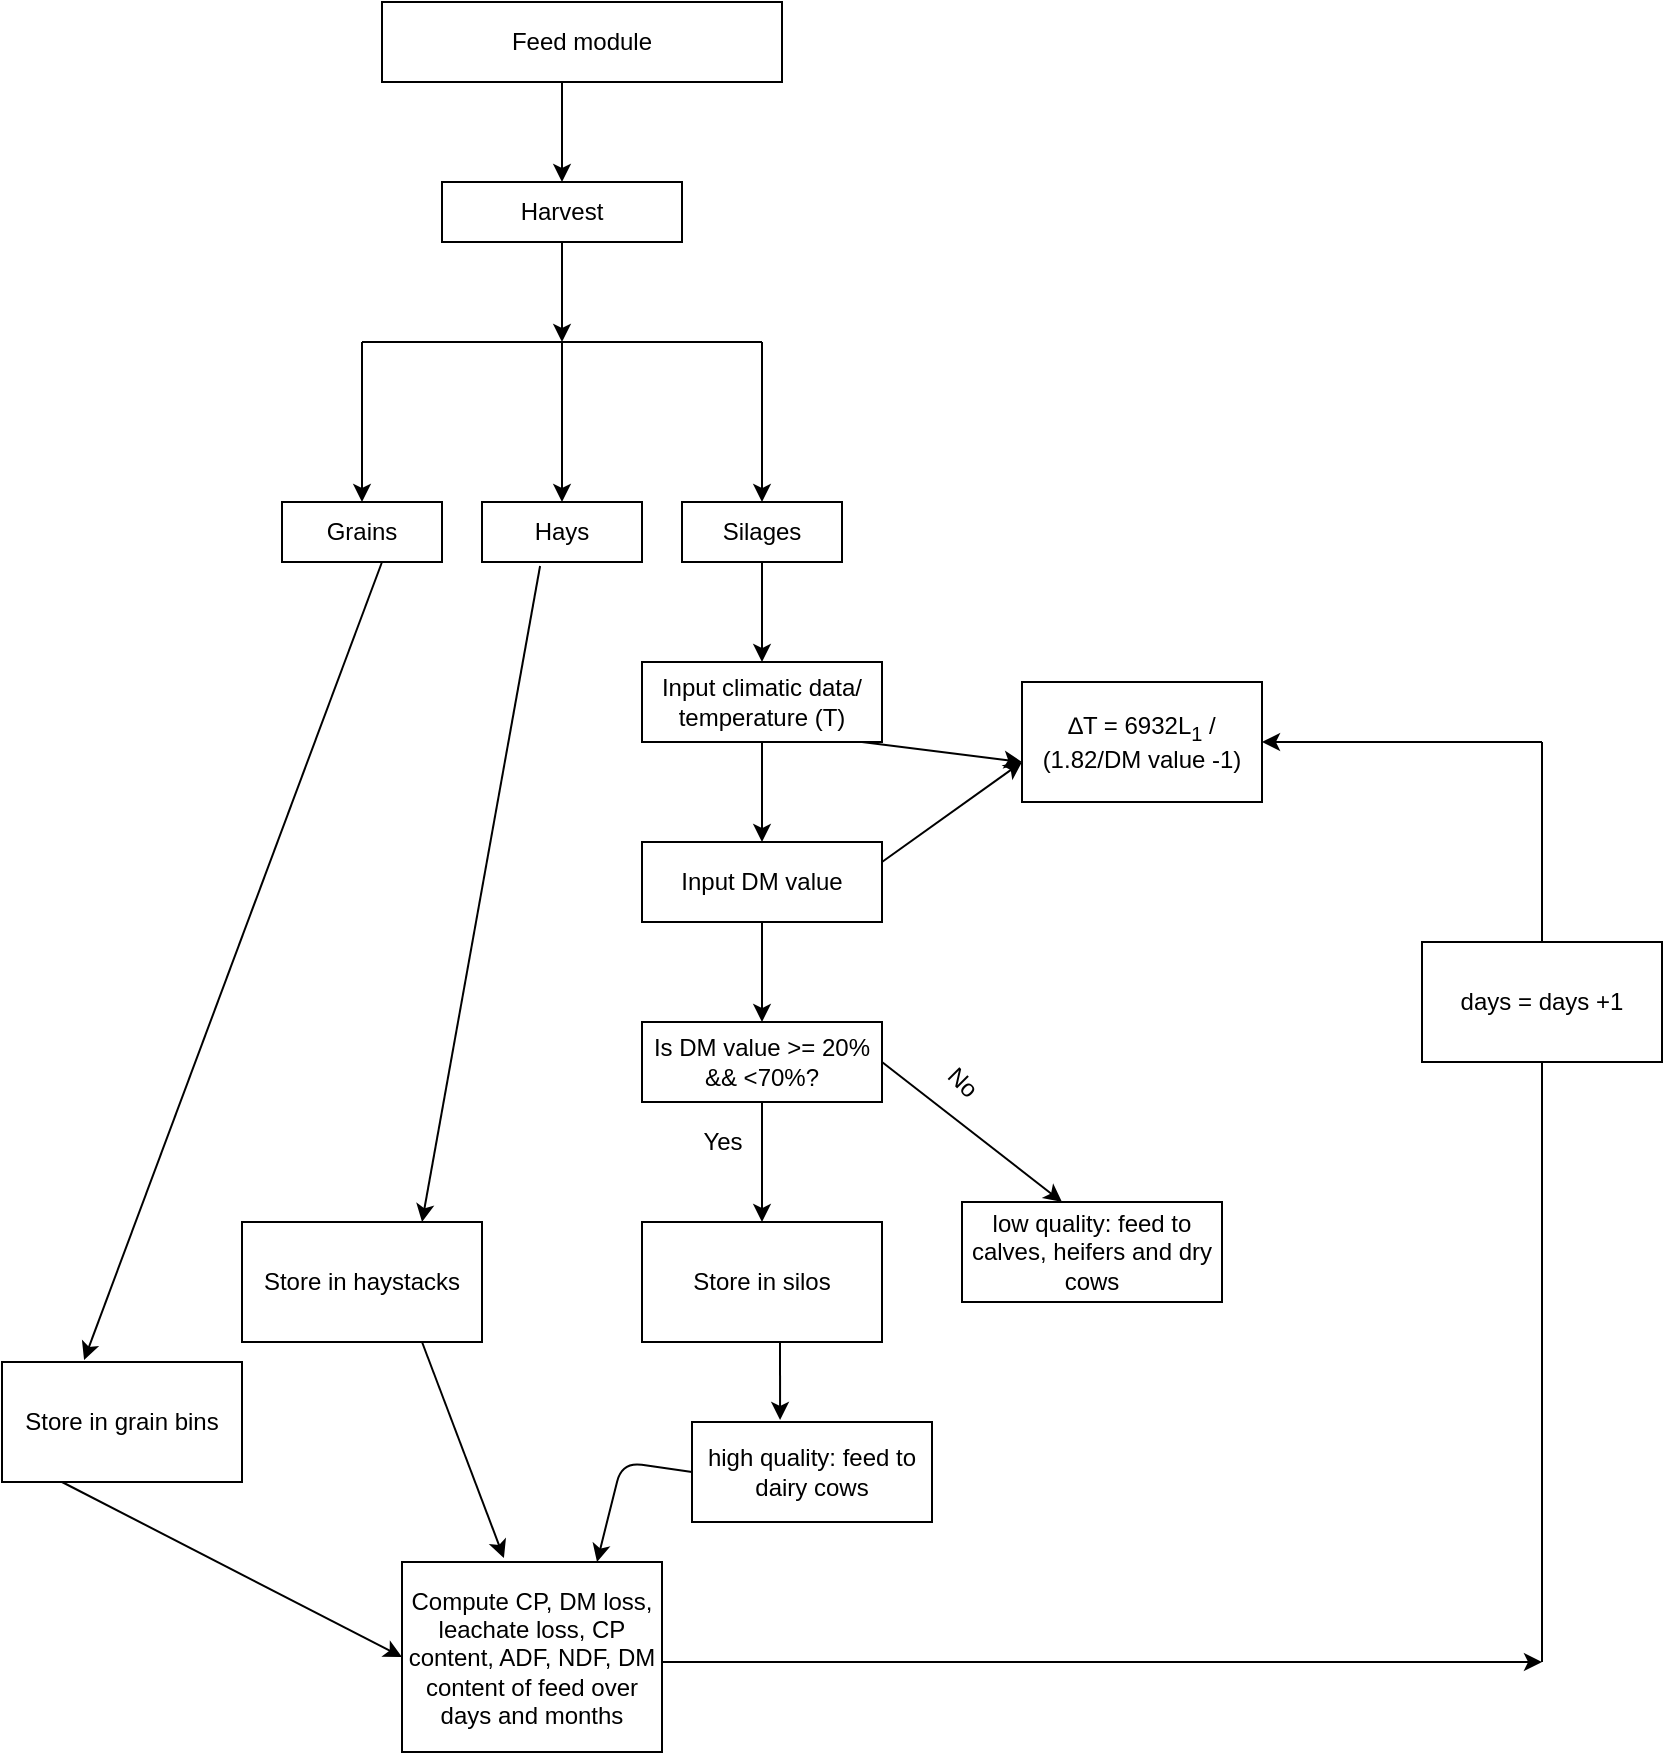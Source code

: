 <mxfile version="14.7.6" type="github">
  <diagram id="DUUOf399uBdJKGY2ofoX" name="Page-1">
    <mxGraphModel dx="782" dy="432" grid="1" gridSize="10" guides="1" tooltips="1" connect="1" arrows="1" fold="1" page="1" pageScale="1" pageWidth="850" pageHeight="1100" math="0" shadow="0">
      <root>
        <mxCell id="0" />
        <mxCell id="1" parent="0" />
        <mxCell id="M2hDqggpuAr9q3mNzkYl-1" value="Feed module" style="rounded=0;whiteSpace=wrap;html=1;" vertex="1" parent="1">
          <mxGeometry x="240" y="30" width="200" height="40" as="geometry" />
        </mxCell>
        <mxCell id="M2hDqggpuAr9q3mNzkYl-5" value="" style="endArrow=classic;html=1;" edge="1" parent="1">
          <mxGeometry width="50" height="50" relative="1" as="geometry">
            <mxPoint x="430" y="200" as="sourcePoint" />
            <mxPoint x="430" y="280" as="targetPoint" />
          </mxGeometry>
        </mxCell>
        <mxCell id="M2hDqggpuAr9q3mNzkYl-9" value="Hays" style="rounded=0;whiteSpace=wrap;html=1;" vertex="1" parent="1">
          <mxGeometry x="290" y="280" width="80" height="30" as="geometry" />
        </mxCell>
        <mxCell id="M2hDqggpuAr9q3mNzkYl-10" value="Silages" style="rounded=0;whiteSpace=wrap;html=1;" vertex="1" parent="1">
          <mxGeometry x="390" y="280" width="80" height="30" as="geometry" />
        </mxCell>
        <mxCell id="M2hDqggpuAr9q3mNzkYl-12" value="Harvest" style="rounded=0;whiteSpace=wrap;html=1;" vertex="1" parent="1">
          <mxGeometry x="270" y="120" width="120" height="30" as="geometry" />
        </mxCell>
        <mxCell id="M2hDqggpuAr9q3mNzkYl-14" value="" style="endArrow=classic;html=1;" edge="1" parent="1">
          <mxGeometry width="50" height="50" relative="1" as="geometry">
            <mxPoint x="330" y="70" as="sourcePoint" />
            <mxPoint x="330" y="120" as="targetPoint" />
          </mxGeometry>
        </mxCell>
        <mxCell id="M2hDqggpuAr9q3mNzkYl-15" value="" style="endArrow=classic;html=1;exitX=0.5;exitY=1;exitDx=0;exitDy=0;" edge="1" parent="1" source="M2hDqggpuAr9q3mNzkYl-12">
          <mxGeometry width="50" height="50" relative="1" as="geometry">
            <mxPoint x="250" y="250" as="sourcePoint" />
            <mxPoint x="330" y="200" as="targetPoint" />
          </mxGeometry>
        </mxCell>
        <mxCell id="M2hDqggpuAr9q3mNzkYl-17" value="" style="endArrow=none;html=1;" edge="1" parent="1">
          <mxGeometry width="50" height="50" relative="1" as="geometry">
            <mxPoint x="230" y="200" as="sourcePoint" />
            <mxPoint x="430" y="200" as="targetPoint" />
          </mxGeometry>
        </mxCell>
        <mxCell id="M2hDqggpuAr9q3mNzkYl-18" value="" style="endArrow=classic;html=1;" edge="1" parent="1">
          <mxGeometry width="50" height="50" relative="1" as="geometry">
            <mxPoint x="330" y="200" as="sourcePoint" />
            <mxPoint x="330" y="280" as="targetPoint" />
          </mxGeometry>
        </mxCell>
        <mxCell id="M2hDqggpuAr9q3mNzkYl-19" value="" style="endArrow=classic;html=1;" edge="1" parent="1">
          <mxGeometry width="50" height="50" relative="1" as="geometry">
            <mxPoint x="230" y="200" as="sourcePoint" />
            <mxPoint x="230" y="280" as="targetPoint" />
          </mxGeometry>
        </mxCell>
        <mxCell id="M2hDqggpuAr9q3mNzkYl-20" value="Grains" style="rounded=0;whiteSpace=wrap;html=1;" vertex="1" parent="1">
          <mxGeometry x="190" y="280" width="80" height="30" as="geometry" />
        </mxCell>
        <mxCell id="M2hDqggpuAr9q3mNzkYl-21" value="" style="endArrow=classic;html=1;exitX=0.5;exitY=1;exitDx=0;exitDy=0;" edge="1" parent="1" source="M2hDqggpuAr9q3mNzkYl-10">
          <mxGeometry width="50" height="50" relative="1" as="geometry">
            <mxPoint x="230" y="470" as="sourcePoint" />
            <mxPoint x="430" y="360" as="targetPoint" />
          </mxGeometry>
        </mxCell>
        <mxCell id="M2hDqggpuAr9q3mNzkYl-22" value="Input climatic data/ temperature (T)" style="rounded=0;whiteSpace=wrap;html=1;" vertex="1" parent="1">
          <mxGeometry x="370" y="360" width="120" height="40" as="geometry" />
        </mxCell>
        <mxCell id="M2hDqggpuAr9q3mNzkYl-23" value="" style="endArrow=classic;html=1;exitX=0.5;exitY=1;exitDx=0;exitDy=0;" edge="1" parent="1" source="M2hDqggpuAr9q3mNzkYl-22">
          <mxGeometry width="50" height="50" relative="1" as="geometry">
            <mxPoint x="400" y="520" as="sourcePoint" />
            <mxPoint x="430" y="450" as="targetPoint" />
          </mxGeometry>
        </mxCell>
        <mxCell id="M2hDqggpuAr9q3mNzkYl-26" value="Input DM value" style="rounded=0;whiteSpace=wrap;html=1;" vertex="1" parent="1">
          <mxGeometry x="370" y="450" width="120" height="40" as="geometry" />
        </mxCell>
        <mxCell id="M2hDqggpuAr9q3mNzkYl-27" value="" style="endArrow=classic;html=1;exitX=0.5;exitY=1;exitDx=0;exitDy=0;" edge="1" parent="1">
          <mxGeometry width="50" height="50" relative="1" as="geometry">
            <mxPoint x="430" y="490" as="sourcePoint" />
            <mxPoint x="430" y="540" as="targetPoint" />
          </mxGeometry>
        </mxCell>
        <mxCell id="M2hDqggpuAr9q3mNzkYl-28" value="Is DM value &amp;gt;= 20% &amp;amp;&amp;amp; &amp;lt;70%?" style="rounded=0;whiteSpace=wrap;html=1;" vertex="1" parent="1">
          <mxGeometry x="370" y="540" width="120" height="40" as="geometry" />
        </mxCell>
        <mxCell id="M2hDqggpuAr9q3mNzkYl-29" value="" style="endArrow=classic;html=1;exitX=1;exitY=0.5;exitDx=0;exitDy=0;" edge="1" parent="1" source="M2hDqggpuAr9q3mNzkYl-28">
          <mxGeometry width="50" height="50" relative="1" as="geometry">
            <mxPoint x="580" y="560" as="sourcePoint" />
            <mxPoint x="580" y="630" as="targetPoint" />
          </mxGeometry>
        </mxCell>
        <mxCell id="M2hDqggpuAr9q3mNzkYl-30" value="No" style="text;html=1;align=center;verticalAlign=middle;resizable=0;points=[];autosize=1;strokeColor=none;rotation=45;" vertex="1" parent="1">
          <mxGeometry x="515" y="560" width="30" height="20" as="geometry" />
        </mxCell>
        <mxCell id="M2hDqggpuAr9q3mNzkYl-32" value="low quality: feed to calves, heifers and dry cows" style="rounded=0;whiteSpace=wrap;html=1;" vertex="1" parent="1">
          <mxGeometry x="530" y="630" width="130" height="50" as="geometry" />
        </mxCell>
        <mxCell id="M2hDqggpuAr9q3mNzkYl-33" value="" style="endArrow=classic;html=1;exitX=0.5;exitY=1;exitDx=0;exitDy=0;entryX=0.5;entryY=0;entryDx=0;entryDy=0;" edge="1" parent="1" source="M2hDqggpuAr9q3mNzkYl-28" target="M2hDqggpuAr9q3mNzkYl-46">
          <mxGeometry width="50" height="50" relative="1" as="geometry">
            <mxPoint x="370" y="690" as="sourcePoint" />
            <mxPoint x="430" y="630" as="targetPoint" />
          </mxGeometry>
        </mxCell>
        <mxCell id="M2hDqggpuAr9q3mNzkYl-35" value="high quality: feed to dairy cows" style="rounded=0;whiteSpace=wrap;html=1;" vertex="1" parent="1">
          <mxGeometry x="395" y="740" width="120" height="50" as="geometry" />
        </mxCell>
        <mxCell id="M2hDqggpuAr9q3mNzkYl-36" value="Yes" style="text;html=1;align=center;verticalAlign=middle;resizable=0;points=[];autosize=1;strokeColor=none;" vertex="1" parent="1">
          <mxGeometry x="390" y="590" width="40" height="20" as="geometry" />
        </mxCell>
        <mxCell id="M2hDqggpuAr9q3mNzkYl-40" value="" style="endArrow=classic;html=1;exitX=0.363;exitY=1.067;exitDx=0;exitDy=0;exitPerimeter=0;" edge="1" parent="1" source="M2hDqggpuAr9q3mNzkYl-9">
          <mxGeometry width="50" height="50" relative="1" as="geometry">
            <mxPoint x="290" y="330" as="sourcePoint" />
            <mxPoint x="260" y="640" as="targetPoint" />
          </mxGeometry>
        </mxCell>
        <mxCell id="M2hDqggpuAr9q3mNzkYl-41" value="" style="endArrow=classic;html=1;entryX=0.342;entryY=-0.017;entryDx=0;entryDy=0;entryPerimeter=0;" edge="1" parent="1" target="M2hDqggpuAr9q3mNzkYl-50">
          <mxGeometry width="50" height="50" relative="1" as="geometry">
            <mxPoint x="240" y="310" as="sourcePoint" />
            <mxPoint x="150" y="640" as="targetPoint" />
          </mxGeometry>
        </mxCell>
        <mxCell id="M2hDqggpuAr9q3mNzkYl-42" value="Compute CP, DM loss, leachate loss, CP content, ADF, NDF, DM content of feed over days and months" style="rounded=0;whiteSpace=wrap;html=1;" vertex="1" parent="1">
          <mxGeometry x="250" y="810" width="130" height="95" as="geometry" />
        </mxCell>
        <mxCell id="M2hDqggpuAr9q3mNzkYl-46" value="Store in silos" style="rounded=0;whiteSpace=wrap;html=1;" vertex="1" parent="1">
          <mxGeometry x="370" y="640" width="120" height="60" as="geometry" />
        </mxCell>
        <mxCell id="M2hDqggpuAr9q3mNzkYl-48" value="Store in haystacks" style="rounded=0;whiteSpace=wrap;html=1;" vertex="1" parent="1">
          <mxGeometry x="170" y="640" width="120" height="60" as="geometry" />
        </mxCell>
        <mxCell id="M2hDqggpuAr9q3mNzkYl-50" value="Store in grain bins" style="rounded=0;whiteSpace=wrap;html=1;" vertex="1" parent="1">
          <mxGeometry x="50" y="710" width="120" height="60" as="geometry" />
        </mxCell>
        <mxCell id="M2hDqggpuAr9q3mNzkYl-52" value="" style="endArrow=classic;html=1;" edge="1" parent="1">
          <mxGeometry width="50" height="50" relative="1" as="geometry">
            <mxPoint x="380" y="860" as="sourcePoint" />
            <mxPoint x="820" y="860" as="targetPoint" />
          </mxGeometry>
        </mxCell>
        <mxCell id="M2hDqggpuAr9q3mNzkYl-54" value="" style="endArrow=none;html=1;" edge="1" parent="1" target="M2hDqggpuAr9q3mNzkYl-55">
          <mxGeometry width="50" height="50" relative="1" as="geometry">
            <mxPoint x="820" y="860" as="sourcePoint" />
            <mxPoint x="820" y="550" as="targetPoint" />
          </mxGeometry>
        </mxCell>
        <mxCell id="M2hDqggpuAr9q3mNzkYl-55" value="days = days +1" style="rounded=0;whiteSpace=wrap;html=1;" vertex="1" parent="1">
          <mxGeometry x="760" y="500" width="120" height="60" as="geometry" />
        </mxCell>
        <mxCell id="M2hDqggpuAr9q3mNzkYl-56" value="" style="endArrow=classic;html=1;" edge="1" parent="1">
          <mxGeometry width="50" height="50" relative="1" as="geometry">
            <mxPoint x="490" y="460" as="sourcePoint" />
            <mxPoint x="560" y="410" as="targetPoint" />
          </mxGeometry>
        </mxCell>
        <mxCell id="M2hDqggpuAr9q3mNzkYl-57" value="" style="endArrow=classic;html=1;" edge="1" parent="1">
          <mxGeometry width="50" height="50" relative="1" as="geometry">
            <mxPoint x="480" y="400" as="sourcePoint" />
            <mxPoint x="560" y="410" as="targetPoint" />
          </mxGeometry>
        </mxCell>
        <mxCell id="M2hDqggpuAr9q3mNzkYl-59" value="&lt;p&gt;&lt;span&gt;∆&lt;/span&gt;T = 6932L&lt;sub&gt;1&lt;/sub&gt; / (1.82/DM value -1)&lt;br&gt;&lt;/p&gt;&lt;sub&gt;&lt;/sub&gt;" style="rounded=0;whiteSpace=wrap;html=1;" vertex="1" parent="1">
          <mxGeometry x="560" y="370" width="120" height="60" as="geometry" />
        </mxCell>
        <mxCell id="M2hDqggpuAr9q3mNzkYl-60" value="" style="endArrow=none;html=1;" edge="1" parent="1">
          <mxGeometry width="50" height="50" relative="1" as="geometry">
            <mxPoint x="820" y="500" as="sourcePoint" />
            <mxPoint x="820" y="400" as="targetPoint" />
          </mxGeometry>
        </mxCell>
        <mxCell id="M2hDqggpuAr9q3mNzkYl-61" value="" style="endArrow=classic;html=1;" edge="1" parent="1">
          <mxGeometry width="50" height="50" relative="1" as="geometry">
            <mxPoint x="820" y="400" as="sourcePoint" />
            <mxPoint x="680" y="400" as="targetPoint" />
          </mxGeometry>
        </mxCell>
        <mxCell id="M2hDqggpuAr9q3mNzkYl-63" value="" style="endArrow=classic;html=1;entryX=0.367;entryY=-0.02;entryDx=0;entryDy=0;entryPerimeter=0;" edge="1" parent="1" target="M2hDqggpuAr9q3mNzkYl-35">
          <mxGeometry width="50" height="50" relative="1" as="geometry">
            <mxPoint x="439" y="700" as="sourcePoint" />
            <mxPoint x="510" y="760" as="targetPoint" />
          </mxGeometry>
        </mxCell>
        <mxCell id="M2hDqggpuAr9q3mNzkYl-64" value="" style="endArrow=classic;html=1;exitX=0.75;exitY=1;exitDx=0;exitDy=0;entryX=0.392;entryY=-0.021;entryDx=0;entryDy=0;entryPerimeter=0;" edge="1" parent="1" source="M2hDqggpuAr9q3mNzkYl-48" target="M2hDqggpuAr9q3mNzkYl-42">
          <mxGeometry width="50" height="50" relative="1" as="geometry">
            <mxPoint x="270" y="760" as="sourcePoint" />
            <mxPoint x="320" y="710" as="targetPoint" />
          </mxGeometry>
        </mxCell>
        <mxCell id="M2hDqggpuAr9q3mNzkYl-65" value="" style="endArrow=classic;html=1;exitX=0.75;exitY=1;exitDx=0;exitDy=0;entryX=0;entryY=0.5;entryDx=0;entryDy=0;" edge="1" parent="1" target="M2hDqggpuAr9q3mNzkYl-42">
          <mxGeometry width="50" height="50" relative="1" as="geometry">
            <mxPoint x="80" y="770" as="sourcePoint" />
            <mxPoint x="190" y="855" as="targetPoint" />
          </mxGeometry>
        </mxCell>
        <mxCell id="M2hDqggpuAr9q3mNzkYl-66" value="" style="endArrow=classic;html=1;exitX=0;exitY=0.5;exitDx=0;exitDy=0;entryX=0.75;entryY=0;entryDx=0;entryDy=0;" edge="1" parent="1" source="M2hDqggpuAr9q3mNzkYl-35" target="M2hDqggpuAr9q3mNzkYl-42">
          <mxGeometry width="50" height="50" relative="1" as="geometry">
            <mxPoint x="380" y="751" as="sourcePoint" />
            <mxPoint x="370" y="790" as="targetPoint" />
            <Array as="points">
              <mxPoint x="360" y="760" />
            </Array>
          </mxGeometry>
        </mxCell>
      </root>
    </mxGraphModel>
  </diagram>
</mxfile>
